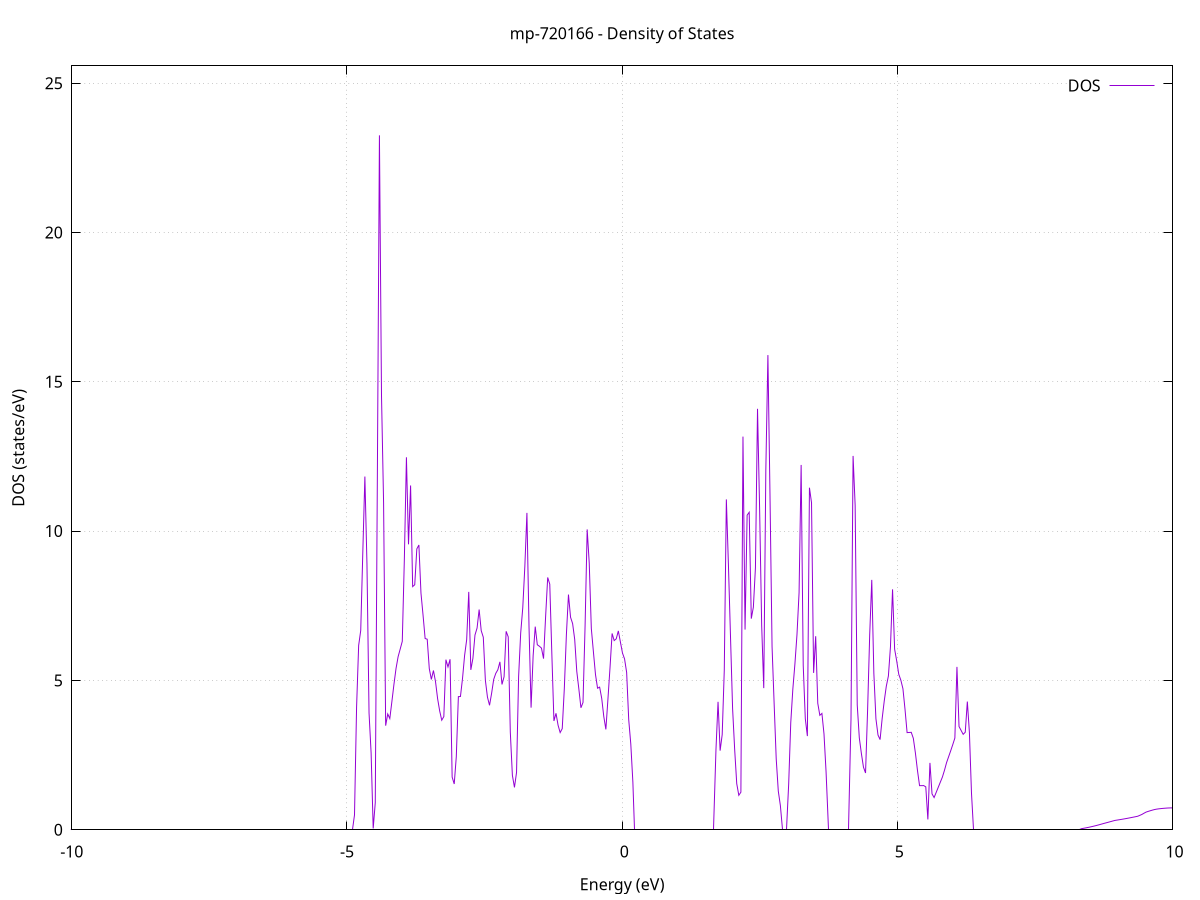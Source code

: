 set title 'mp-720166 - Density of States'
set xlabel 'Energy (eV)'
set ylabel 'DOS (states/eV)'
set grid
set xrange [-10:10]
set yrange [0:25.578]
set xzeroaxis lt -1
set terminal png size 800,600
set output 'mp-720166_dos_gnuplot.png'
plot '-' using 1:2 with lines title 'DOS'
-42.761100 0.000000
-42.723400 0.000000
-42.685700 0.000000
-42.647900 0.000000
-42.610200 0.000000
-42.572400 0.000000
-42.534700 0.000000
-42.496900 0.000000
-42.459200 0.000000
-42.421400 0.000000
-42.383700 0.000000
-42.345900 0.000000
-42.308200 0.000000
-42.270400 0.000000
-42.232700 0.000000
-42.194900 0.000000
-42.157200 0.000000
-42.119400 0.000000
-42.081700 0.000000
-42.044000 0.000000
-42.006200 0.000000
-41.968500 0.000000
-41.930700 0.000000
-41.893000 0.000000
-41.855200 0.000000
-41.817500 0.000000
-41.779700 0.000000
-41.742000 0.000000
-41.704200 0.000000
-41.666500 0.000000
-41.628700 0.000000
-41.591000 0.000000
-41.553200 0.000000
-41.515500 0.000000
-41.477700 0.000000
-41.440000 0.000000
-41.402300 0.000000
-41.364500 0.000000
-41.326800 0.000000
-41.289000 0.000000
-41.251300 0.000000
-41.213500 0.000000
-41.175800 0.000000
-41.138000 0.000000
-41.100300 0.000000
-41.062500 0.000000
-41.024800 0.000000
-40.987000 0.000000
-40.949300 0.000000
-40.911500 0.000000
-40.873800 0.000000
-40.836100 0.000000
-40.798300 0.000000
-40.760600 0.000000
-40.722800 0.000000
-40.685100 0.000000
-40.647300 0.000000
-40.609600 0.000000
-40.571800 0.000000
-40.534100 0.000000
-40.496300 0.000000
-40.458600 0.000000
-40.420800 0.000000
-40.383100 0.000000
-40.345300 0.000000
-40.307600 0.000000
-40.269800 0.000000
-40.232100 0.000000
-40.194400 0.000000
-40.156600 0.000000
-40.118900 0.000000
-40.081100 0.000000
-40.043400 0.000000
-40.005600 0.000000
-39.967900 0.000000
-39.930100 0.000000
-39.892400 0.000000
-39.854600 0.000000
-39.816900 0.000000
-39.779100 0.000000
-39.741400 0.000000
-39.703600 0.000000
-39.665900 0.000000
-39.628100 0.000000
-39.590400 0.000000
-39.552700 0.000000
-39.514900 0.000000
-39.477200 0.000000
-39.439400 0.000000
-39.401700 0.000000
-39.363900 0.000000
-39.326200 18.115000
-39.288400 18.114700
-39.250700 13.398900
-39.212900 10.301300
-39.175200 10.301200
-39.137400 45.886700
-39.099700 74.156400
-39.061900 76.155400
-39.024200 12.781700
-38.986400 0.000000
-38.948700 0.000000
-38.911000 0.000000
-38.873200 0.000000
-38.835500 0.000000
-38.797700 0.000000
-38.760000 0.000000
-38.722200 0.000000
-38.684500 0.000000
-38.646700 0.000000
-38.609000 0.000000
-38.571200 0.000000
-38.533500 0.000000
-38.495700 0.000000
-38.458000 0.000000
-38.420200 0.000000
-38.382500 0.000000
-38.344800 0.000000
-38.307000 0.000000
-38.269300 0.000000
-38.231500 0.000000
-38.193800 0.000000
-38.156000 0.000000
-38.118300 0.000000
-38.080500 0.000000
-38.042800 0.000000
-38.005000 0.000000
-37.967300 0.000000
-37.929500 0.000000
-37.891800 0.000000
-37.854000 0.000000
-37.816300 0.000000
-37.778500 0.000000
-37.740800 0.000000
-37.703100 0.000000
-37.665300 0.000000
-37.627600 0.000000
-37.589800 0.000000
-37.552100 0.000000
-37.514300 0.000000
-37.476600 0.000000
-37.438800 0.000000
-37.401100 0.000000
-37.363300 0.000000
-37.325600 0.000000
-37.287800 0.000000
-37.250100 0.000000
-37.212300 0.000000
-37.174600 0.000000
-37.136800 0.000000
-37.099100 0.000000
-37.061400 0.000000
-37.023600 0.000000
-36.985900 0.000000
-36.948100 0.000000
-36.910400 0.000000
-36.872600 0.000000
-36.834900 0.000000
-36.797100 0.000000
-36.759400 0.000000
-36.721600 0.000000
-36.683900 0.000000
-36.646100 0.000000
-36.608400 0.000000
-36.570600 0.000000
-36.532900 0.000000
-36.495100 0.000000
-36.457400 0.000000
-36.419700 0.000000
-36.381900 0.000000
-36.344200 0.000000
-36.306400 0.000000
-36.268700 0.000000
-36.230900 0.000000
-36.193200 0.000000
-36.155400 0.000000
-36.117700 0.000000
-36.079900 0.000000
-36.042200 0.000000
-36.004400 0.000000
-35.966700 0.000000
-35.928900 0.000000
-35.891200 0.000000
-35.853500 0.000000
-35.815700 0.000000
-35.778000 0.000000
-35.740200 0.000000
-35.702500 0.000000
-35.664700 0.000000
-35.627000 0.000000
-35.589200 0.000000
-35.551500 0.000000
-35.513700 0.000000
-35.476000 0.000000
-35.438200 0.000000
-35.400500 0.000000
-35.362700 0.000000
-35.325000 0.000000
-35.287200 0.000000
-35.249500 0.000000
-35.211800 0.000000
-35.174000 0.000000
-35.136300 0.000000
-35.098500 0.000000
-35.060800 0.000000
-35.023000 0.000000
-34.985300 0.000000
-34.947500 0.000000
-34.909800 0.000000
-34.872000 0.000000
-34.834300 0.000000
-34.796500 0.000000
-34.758800 0.000000
-34.721000 0.000000
-34.683300 0.000000
-34.645500 0.000000
-34.607800 0.000000
-34.570100 0.000000
-34.532300 0.000000
-34.494600 0.000000
-34.456800 0.000000
-34.419100 0.000000
-34.381300 0.000000
-34.343600 0.000000
-34.305800 0.000000
-34.268100 0.000000
-34.230300 0.000000
-34.192600 0.000000
-34.154800 0.000000
-34.117100 0.000000
-34.079300 0.000000
-34.041600 0.000000
-34.003900 0.000000
-33.966100 0.000000
-33.928400 0.000000
-33.890600 0.000000
-33.852900 0.000000
-33.815100 0.000000
-33.777400 0.000000
-33.739600 0.000000
-33.701900 0.000000
-33.664100 0.000000
-33.626400 0.000000
-33.588600 0.000000
-33.550900 0.000000
-33.513100 0.000000
-33.475400 0.000000
-33.437600 0.000000
-33.399900 0.000000
-33.362200 0.000000
-33.324400 0.000000
-33.286700 0.000000
-33.248900 0.000000
-33.211200 0.000000
-33.173400 0.000000
-33.135700 0.000000
-33.097900 0.000000
-33.060200 0.000000
-33.022400 0.000000
-32.984700 0.000000
-32.946900 0.000000
-32.909200 0.000000
-32.871400 0.000000
-32.833700 0.000000
-32.795900 0.000000
-32.758200 0.000000
-32.720500 0.000000
-32.682700 0.000000
-32.645000 0.000000
-32.607200 0.000000
-32.569500 0.000000
-32.531700 0.000000
-32.494000 0.000000
-32.456200 0.000000
-32.418500 0.000000
-32.380700 0.000000
-32.343000 0.000000
-32.305200 0.000000
-32.267500 0.000000
-32.229700 0.000000
-32.192000 0.000000
-32.154200 0.000000
-32.116500 0.000000
-32.078800 0.000000
-32.041000 0.000000
-32.003300 0.000000
-31.965500 0.000000
-31.927800 0.000000
-31.890000 0.000000
-31.852300 0.000000
-31.814500 0.000000
-31.776800 0.000000
-31.739000 0.000000
-31.701300 0.000000
-31.663500 0.000000
-31.625800 0.000000
-31.588000 0.000000
-31.550300 0.000000
-31.512600 0.000000
-31.474800 0.000000
-31.437100 0.000000
-31.399300 0.000000
-31.361600 0.000000
-31.323800 0.000000
-31.286100 0.000000
-31.248300 0.000000
-31.210600 0.000000
-31.172800 0.000000
-31.135100 0.000000
-31.097300 0.000000
-31.059600 0.000000
-31.021800 0.000000
-30.984100 0.000000
-30.946300 0.000000
-30.908600 0.000000
-30.870900 0.000000
-30.833100 0.000000
-30.795400 0.000000
-30.757600 0.000000
-30.719900 0.000000
-30.682100 0.000000
-30.644400 0.000000
-30.606600 0.000000
-30.568900 0.000000
-30.531100 0.000000
-30.493400 0.000000
-30.455600 0.000000
-30.417900 0.000000
-30.380100 0.000000
-30.342400 0.000000
-30.304600 0.000000
-30.266900 0.000000
-30.229200 0.000000
-30.191400 0.000000
-30.153700 0.000000
-30.115900 0.000000
-30.078200 0.000000
-30.040400 0.000000
-30.002700 0.000000
-29.964900 0.000000
-29.927200 0.000000
-29.889400 0.000000
-29.851700 0.000000
-29.813900 0.000000
-29.776200 0.000000
-29.738400 0.000000
-29.700700 0.000000
-29.662900 0.000000
-29.625200 0.000000
-29.587500 0.000000
-29.549700 0.000000
-29.512000 0.000000
-29.474200 0.000000
-29.436500 0.000000
-29.398700 0.000000
-29.361000 0.000000
-29.323200 0.000000
-29.285500 0.000000
-29.247700 0.000000
-29.210000 0.000000
-29.172200 0.000000
-29.134500 0.000000
-29.096700 0.000000
-29.059000 0.000000
-29.021300 0.000000
-28.983500 0.000000
-28.945800 0.000000
-28.908000 0.000000
-28.870300 0.000000
-28.832500 0.000000
-28.794800 0.000000
-28.757000 0.000000
-28.719300 0.000000
-28.681500 0.000000
-28.643800 0.000000
-28.606000 0.000000
-28.568300 0.000000
-28.530500 0.000000
-28.492800 0.000000
-28.455000 0.000000
-28.417300 0.000000
-28.379600 0.000000
-28.341800 0.000000
-28.304100 0.000000
-28.266300 0.000000
-28.228600 0.000000
-28.190800 0.000000
-28.153100 0.000000
-28.115300 0.000000
-28.077600 0.000000
-28.039800 0.000000
-28.002100 0.000000
-27.964300 0.000000
-27.926600 0.000000
-27.888800 0.000000
-27.851100 0.000000
-27.813300 0.000000
-27.775600 0.000000
-27.737900 0.000000
-27.700100 0.000000
-27.662400 0.000000
-27.624600 0.000000
-27.586900 0.000000
-27.549100 0.000000
-27.511400 0.000000
-27.473600 0.000000
-27.435900 0.000000
-27.398100 0.000000
-27.360400 0.000000
-27.322600 0.000000
-27.284900 0.000000
-27.247100 0.000000
-27.209400 0.000000
-27.171600 0.000000
-27.133900 0.000000
-27.096200 0.000000
-27.058400 0.000000
-27.020700 0.000000
-26.982900 0.000000
-26.945200 0.000000
-26.907400 0.000000
-26.869700 0.000000
-26.831900 0.000000
-26.794200 0.000000
-26.756400 0.000000
-26.718700 0.000000
-26.680900 0.000000
-26.643200 0.000000
-26.605400 0.000000
-26.567700 0.000000
-26.530000 0.000000
-26.492200 0.000000
-26.454500 0.000000
-26.416700 0.000000
-26.379000 0.000000
-26.341200 0.000000
-26.303500 0.000000
-26.265700 0.000000
-26.228000 0.000000
-26.190200 0.000000
-26.152500 0.000000
-26.114700 0.000000
-26.077000 0.000000
-26.039200 0.000000
-26.001500 0.000000
-25.963700 0.000000
-25.926000 0.000000
-25.888300 0.000000
-25.850500 0.000000
-25.812800 0.000000
-25.775000 0.000000
-25.737300 0.000000
-25.699500 0.000000
-25.661800 0.000000
-25.624000 0.000000
-25.586300 0.000000
-25.548500 0.000000
-25.510800 0.000000
-25.473000 0.000000
-25.435300 0.000000
-25.397500 0.000000
-25.359800 0.000000
-25.322000 0.000000
-25.284300 0.000000
-25.246600 0.000000
-25.208800 0.000000
-25.171100 0.000000
-25.133300 0.000000
-25.095600 0.000000
-25.057800 0.000000
-25.020100 0.000000
-24.982300 0.000000
-24.944600 0.000000
-24.906800 0.000000
-24.869100 0.000000
-24.831300 0.000000
-24.793600 0.000000
-24.755800 0.000000
-24.718100 0.000000
-24.680300 0.000000
-24.642600 0.000000
-24.604900 0.000000
-24.567100 0.000000
-24.529400 0.000000
-24.491600 0.000000
-24.453900 0.000000
-24.416100 0.000000
-24.378400 0.000000
-24.340600 0.000000
-24.302900 0.000000
-24.265100 0.000000
-24.227400 0.000000
-24.189600 0.000000
-24.151900 0.000000
-24.114100 0.000000
-24.076400 0.000000
-24.038700 0.000000
-24.000900 0.000000
-23.963200 0.000000
-23.925400 0.000000
-23.887700 0.000000
-23.849900 0.000000
-23.812200 0.000000
-23.774400 0.000000
-23.736700 0.000000
-23.698900 0.000000
-23.661200 0.000000
-23.623400 0.000000
-23.585700 0.000000
-23.547900 0.000000
-23.510200 0.000000
-23.472400 0.000000
-23.434700 0.000000
-23.397000 0.000000
-23.359200 0.000000
-23.321500 0.000000
-23.283700 0.000000
-23.246000 0.000000
-23.208200 0.000000
-23.170500 0.000000
-23.132700 0.000000
-23.095000 0.000000
-23.057200 0.000000
-23.019500 0.000000
-22.981700 0.000000
-22.944000 0.000000
-22.906200 0.000000
-22.868500 0.000000
-22.830700 0.000000
-22.793000 0.000000
-22.755300 0.000000
-22.717500 0.000000
-22.679800 0.000000
-22.642000 0.000000
-22.604300 0.000000
-22.566500 0.000000
-22.528800 0.000000
-22.491000 0.000000
-22.453300 0.000000
-22.415500 0.000000
-22.377800 0.000000
-22.340000 0.000000
-22.302300 0.000000
-22.264500 0.000000
-22.226800 0.000000
-22.189000 0.000000
-22.151300 0.000000
-22.113600 0.000000
-22.075800 0.000000
-22.038100 0.000000
-22.000300 0.000000
-21.962600 0.000000
-21.924800 0.000000
-21.887100 0.000000
-21.849300 0.000000
-21.811600 0.000000
-21.773800 0.000000
-21.736100 0.000000
-21.698300 0.000000
-21.660600 0.000000
-21.622800 0.000000
-21.585100 0.000000
-21.547400 0.000000
-21.509600 0.000000
-21.471900 0.000000
-21.434100 0.000000
-21.396400 0.000000
-21.358600 0.000000
-21.320900 0.000000
-21.283100 0.000000
-21.245400 0.000000
-21.207600 0.000000
-21.169900 0.000000
-21.132100 0.000000
-21.094400 0.000000
-21.056600 0.000000
-21.018900 0.000000
-20.981100 0.000000
-20.943400 0.000000
-20.905700 0.000000
-20.867900 0.000000
-20.830200 0.000000
-20.792400 0.000000
-20.754700 0.000000
-20.716900 0.000000
-20.679200 0.000000
-20.641400 0.000000
-20.603700 0.000000
-20.565900 0.000000
-20.528200 0.000000
-20.490400 0.000000
-20.452700 0.000000
-20.414900 0.000000
-20.377200 0.000000
-20.339400 0.000000
-20.301700 0.000000
-20.264000 0.000000
-20.226200 0.000000
-20.188500 0.000000
-20.150700 0.000000
-20.113000 0.000000
-20.075200 0.000000
-20.037500 0.000000
-19.999700 0.000000
-19.962000 0.000000
-19.924200 0.000000
-19.886500 0.000000
-19.848700 0.000000
-19.811000 0.000000
-19.773200 0.000000
-19.735500 0.000000
-19.697800 0.000000
-19.660000 0.000000
-19.622300 0.000000
-19.584500 0.000000
-19.546800 0.000000
-19.509000 0.000000
-19.471300 0.000000
-19.433500 0.000000
-19.395800 0.000000
-19.358000 0.000000
-19.320300 0.000000
-19.282500 0.000000
-19.244800 0.000000
-19.207000 0.000000
-19.169300 0.000000
-19.131500 0.000000
-19.093800 0.000000
-19.056100 0.000000
-19.018300 0.000000
-18.980600 0.000000
-18.942800 0.000000
-18.905100 0.000000
-18.867300 0.000000
-18.829600 0.000000
-18.791800 0.000000
-18.754100 0.000000
-18.716300 0.000000
-18.678600 0.000000
-18.640800 0.000000
-18.603100 0.000000
-18.565300 0.000000
-18.527600 0.000000
-18.489800 0.000000
-18.452100 0.000000
-18.414400 0.000000
-18.376600 0.000000
-18.338900 0.000000
-18.301100 0.000000
-18.263400 0.000000
-18.225600 0.000000
-18.187900 0.000000
-18.150100 0.000000
-18.112400 0.000000
-18.074600 0.000000
-18.036900 0.000000
-17.999100 0.000000
-17.961400 0.000000
-17.923600 0.179800
-17.885900 0.548200
-17.848100 1.043400
-17.810400 1.396500
-17.772700 1.702800
-17.734900 1.999200
-17.697200 2.533800
-17.659400 2.427200
-17.621700 2.198800
-17.583900 1.967900
-17.546200 1.815500
-17.508400 1.643300
-17.470700 1.383300
-17.432900 1.132100
-17.395200 1.129400
-17.357400 1.129400
-17.319700 1.129300
-17.281900 1.129300
-17.244200 1.129300
-17.206500 1.129300
-17.168700 1.407600
-17.131000 1.909200
-17.093200 2.755300
-17.055500 3.982700
-17.017700 5.156700
-16.980000 5.561100
-16.942200 5.550600
-16.904500 5.363100
-16.866700 5.484200
-16.829000 5.610500
-16.791200 5.645700
-16.753500 5.684900
-16.715700 6.790100
-16.678000 9.383700
-16.640200 6.899700
-16.602500 1.982200
-16.564800 10.298100
-16.527000 19.509200
-16.489300 16.865600
-16.451500 3.580100
-16.413800 0.290600
-16.376000 2.850800
-16.338300 15.690200
-16.300500 9.783200
-16.262800 7.824400
-16.225000 7.755600
-16.187300 10.606200
-16.149500 0.000000
-16.111800 18.655900
-16.074000 23.760100
-16.036300 10.353200
-15.998500 0.279900
-15.960800 0.000000
-15.923100 0.000000
-15.885300 0.000000
-15.847600 0.000000
-15.809800 0.000000
-15.772100 0.000000
-15.734300 0.000000
-15.696600 0.000000
-15.658800 0.000000
-15.621100 0.000000
-15.583300 0.000000
-15.545600 0.000000
-15.507800 0.000000
-15.470100 0.000000
-15.432300 0.000000
-15.394600 0.000000
-15.356800 0.000000
-15.319100 0.000000
-15.281400 0.000000
-15.243600 0.000000
-15.205900 0.000000
-15.168100 0.000000
-15.130400 0.000000
-15.092600 0.000000
-15.054900 0.000000
-15.017100 0.000000
-14.979400 0.000000
-14.941600 0.000000
-14.903900 0.000000
-14.866100 0.000000
-14.828400 0.000000
-14.790600 0.000000
-14.752900 0.000000
-14.715200 0.000000
-14.677400 0.000000
-14.639700 0.000000
-14.601900 0.000000
-14.564200 0.000000
-14.526400 0.000000
-14.488700 0.000000
-14.450900 0.000000
-14.413200 0.000000
-14.375400 0.000000
-14.337700 0.000000
-14.299900 0.000000
-14.262200 0.000000
-14.224400 0.000000
-14.186700 0.000000
-14.148900 0.000000
-14.111200 0.000000
-14.073500 0.000000
-14.035700 0.000000
-13.998000 0.000000
-13.960200 0.000000
-13.922500 0.000000
-13.884700 0.000000
-13.847000 0.000000
-13.809200 0.000000
-13.771500 0.000000
-13.733700 0.000000
-13.696000 0.000000
-13.658200 0.000000
-13.620500 0.000000
-13.582700 0.000000
-13.545000 0.000000
-13.507200 0.000000
-13.469500 0.000000
-13.431800 0.000000
-13.394000 0.000000
-13.356300 0.000000
-13.318500 0.000000
-13.280800 0.000000
-13.243000 0.000000
-13.205300 0.000000
-13.167500 0.000000
-13.129800 0.000000
-13.092000 0.000000
-13.054300 0.000000
-13.016500 0.000000
-12.978800 0.000000
-12.941000 0.000000
-12.903300 0.000000
-12.865500 0.000000
-12.827800 0.000000
-12.790100 0.000000
-12.752300 0.000000
-12.714600 0.000000
-12.676800 0.000000
-12.639100 0.000000
-12.601300 0.000000
-12.563600 0.000000
-12.525800 0.000000
-12.488100 0.000000
-12.450300 0.000000
-12.412600 0.000000
-12.374800 0.000000
-12.337100 0.000000
-12.299300 0.000000
-12.261600 0.000000
-12.223900 0.000000
-12.186100 0.000000
-12.148400 0.000000
-12.110600 0.000000
-12.072900 0.000000
-12.035100 0.000000
-11.997400 0.000000
-11.959600 0.000000
-11.921900 0.000000
-11.884100 0.000000
-11.846400 0.000000
-11.808600 0.000000
-11.770900 0.000000
-11.733100 0.000000
-11.695400 0.000000
-11.657600 0.000000
-11.619900 0.000000
-11.582200 0.000000
-11.544400 0.000000
-11.506700 0.000000
-11.468900 0.000000
-11.431200 0.000000
-11.393400 0.000000
-11.355700 0.000000
-11.317900 0.000000
-11.280200 0.000000
-11.242400 0.000000
-11.204700 0.000000
-11.166900 0.000000
-11.129200 0.000000
-11.091400 0.000000
-11.053700 0.000000
-11.015900 0.000000
-10.978200 0.000000
-10.940500 0.000000
-10.902700 0.000000
-10.865000 0.000000
-10.827200 0.000000
-10.789500 0.000000
-10.751700 0.000000
-10.714000 0.000000
-10.676200 0.000000
-10.638500 0.000000
-10.600700 0.000000
-10.563000 0.000000
-10.525200 0.000000
-10.487500 0.000000
-10.449700 0.000000
-10.412000 0.000000
-10.374200 0.000000
-10.336500 0.000000
-10.298800 0.000000
-10.261000 0.000000
-10.223300 0.000000
-10.185500 0.000000
-10.147800 0.000000
-10.110000 0.000000
-10.072300 0.000000
-10.034500 0.000000
-9.996800 0.000000
-9.959000 0.000000
-9.921300 0.000000
-9.883500 0.000000
-9.845800 0.000000
-9.808000 0.000000
-9.770300 0.000000
-9.732600 0.000000
-9.694800 0.000000
-9.657100 0.000000
-9.619300 0.000000
-9.581600 0.000000
-9.543800 0.000000
-9.506100 0.000000
-9.468300 0.000000
-9.430600 0.000000
-9.392800 0.000000
-9.355100 0.000000
-9.317300 0.000000
-9.279600 0.000000
-9.241800 0.000000
-9.204100 0.000000
-9.166300 0.000000
-9.128600 0.000000
-9.090900 0.000000
-9.053100 0.000000
-9.015400 0.000000
-8.977600 0.000000
-8.939900 0.000000
-8.902100 0.000000
-8.864400 0.000000
-8.826600 0.000000
-8.788900 0.000000
-8.751100 0.000000
-8.713400 0.000000
-8.675600 0.000000
-8.637900 0.000000
-8.600100 0.000000
-8.562400 0.000000
-8.524600 0.000000
-8.486900 0.000000
-8.449200 0.000000
-8.411400 0.000000
-8.373700 0.000000
-8.335900 0.000000
-8.298200 0.000000
-8.260400 0.000000
-8.222700 0.000000
-8.184900 0.000000
-8.147200 0.000000
-8.109400 0.000000
-8.071700 0.000000
-8.033900 0.000000
-7.996200 0.000000
-7.958400 0.000000
-7.920700 0.000000
-7.882900 0.000000
-7.845200 0.000000
-7.807500 0.000000
-7.769700 0.000000
-7.732000 0.000000
-7.694200 0.000000
-7.656500 0.000000
-7.618700 0.000000
-7.581000 0.000000
-7.543200 0.000000
-7.505500 0.000000
-7.467700 0.000000
-7.430000 0.000000
-7.392200 0.000000
-7.354500 0.000000
-7.316700 0.000000
-7.279000 0.000000
-7.241300 0.000000
-7.203500 0.000000
-7.165800 0.000000
-7.128000 0.000000
-7.090300 0.000000
-7.052500 0.000000
-7.014800 0.000000
-6.977000 0.000000
-6.939300 0.000000
-6.901500 0.000000
-6.863800 0.000000
-6.826000 0.000000
-6.788300 0.000000
-6.750500 0.000000
-6.712800 0.000000
-6.675000 0.000000
-6.637300 0.000000
-6.599600 0.000000
-6.561800 0.000000
-6.524100 0.000000
-6.486300 0.000000
-6.448600 0.000000
-6.410800 0.000000
-6.373100 0.000000
-6.335300 0.000000
-6.297600 0.000000
-6.259800 0.000000
-6.222100 0.000000
-6.184300 0.000000
-6.146600 0.000000
-6.108800 0.000000
-6.071100 0.000000
-6.033300 0.000000
-5.995600 0.000000
-5.957900 0.000000
-5.920100 0.000000
-5.882400 0.000000
-5.844600 0.000000
-5.806900 0.000000
-5.769100 0.000000
-5.731400 0.000000
-5.693600 0.000000
-5.655900 0.000000
-5.618100 0.000000
-5.580400 0.000000
-5.542600 0.000000
-5.504900 0.000000
-5.467100 0.000000
-5.429400 0.000000
-5.391700 0.000000
-5.353900 0.000000
-5.316200 0.000000
-5.278400 0.000000
-5.240700 0.000000
-5.202900 0.000000
-5.165200 0.000000
-5.127400 0.000000
-5.089700 0.000000
-5.051900 0.000000
-5.014200 0.000000
-4.976400 0.000000
-4.938700 0.000000
-4.900900 0.000000
-4.863200 0.495000
-4.825400 4.102300
-4.787700 6.171200
-4.750000 6.673800
-4.712200 9.290700
-4.674500 11.828400
-4.636700 8.894000
-4.599000 3.912200
-4.561200 2.570200
-4.523500 0.043900
-4.485700 0.907300
-4.448000 11.744200
-4.410200 23.252400
-4.372500 14.541100
-4.334700 10.962400
-4.297000 3.486000
-4.259200 3.877500
-4.221500 3.723400
-4.183700 4.294400
-4.146000 4.876200
-4.108300 5.403400
-4.070500 5.796900
-4.032800 6.050600
-3.995000 6.309400
-3.957300 9.060300
-3.919500 12.472000
-3.881800 9.557400
-3.844000 11.527900
-3.806300 8.142200
-3.768500 8.205000
-3.730800 9.403800
-3.693000 9.535700
-3.655300 7.924000
-3.617500 7.185000
-3.579800 6.404300
-3.542000 6.380600
-3.504300 5.396000
-3.466600 5.034900
-3.428800 5.333400
-3.391100 4.960600
-3.353300 4.392700
-3.315600 3.979800
-3.277800 3.668600
-3.240100 3.790600
-3.202300 5.696100
-3.164600 5.453100
-3.126800 5.708700
-3.089100 1.765300
-3.051300 1.533300
-3.013600 2.443000
-2.975800 4.457700
-2.938100 4.462600
-2.900400 5.067700
-2.862600 5.837000
-2.824900 6.366300
-2.787100 7.965800
-2.749400 5.353900
-2.711600 5.740000
-2.673900 6.522200
-2.636100 6.753900
-2.598400 7.374000
-2.560600 6.666600
-2.522900 6.446800
-2.485100 5.003500
-2.447400 4.442400
-2.409600 4.167300
-2.371900 4.568400
-2.334100 5.032900
-2.296400 5.236300
-2.258700 5.357700
-2.220900 5.622900
-2.183200 4.865900
-2.145400 5.124500
-2.107700 6.645300
-2.069900 6.458200
-2.032200 3.273900
-1.994400 1.824700
-1.956700 1.419300
-1.918900 1.918500
-1.881200 5.130300
-1.843400 6.588700
-1.805700 7.434200
-1.767900 8.821000
-1.730200 10.611400
-1.692400 6.815800
-1.654700 4.088300
-1.617000 5.834800
-1.579200 6.802300
-1.541500 6.195100
-1.503700 6.145400
-1.466000 6.083200
-1.428200 5.731100
-1.390500 7.140200
-1.352700 8.448200
-1.315000 8.223500
-1.277200 5.873800
-1.239500 3.643300
-1.201700 3.900400
-1.164000 3.500200
-1.126200 3.255000
-1.088500 3.386800
-1.050700 4.726600
-1.013000 6.536800
-0.975300 7.875300
-0.937500 7.117000
-0.899800 6.902600
-0.862000 6.373800
-0.824300 5.304700
-0.786500 4.712800
-0.748800 4.084500
-0.711000 4.263000
-0.673300 6.836500
-0.635500 10.056900
-0.597800 8.929700
-0.560000 6.737300
-0.522300 5.961300
-0.484500 5.199300
-0.446800 4.740100
-0.409100 4.776900
-0.371300 4.400500
-0.333600 3.791400
-0.295800 3.361600
-0.258100 4.377200
-0.220300 5.431300
-0.182600 6.573800
-0.144800 6.335300
-0.107100 6.393700
-0.069300 6.659600
-0.031600 6.285900
0.006200 5.916700
0.043900 5.720700
0.081700 5.267900
0.119400 3.686900
0.157200 2.868800
0.194900 1.592800
0.232600 0.000000
0.270400 0.000000
0.308100 0.000000
0.345900 0.000000
0.383600 0.000000
0.421400 0.000000
0.459100 0.000000
0.496900 0.000000
0.534600 0.000000
0.572400 0.000000
0.610100 0.000000
0.647900 0.000000
0.685600 0.000000
0.723400 0.000000
0.761100 0.000000
0.798900 0.000000
0.836600 0.000000
0.874300 0.000000
0.912100 0.000000
0.949800 0.000000
0.987600 0.000000
1.025300 0.000000
1.063100 0.000000
1.100800 0.000000
1.138600 0.000000
1.176300 0.000000
1.214100 0.000000
1.251800 0.000000
1.289600 0.000000
1.327300 0.000000
1.365100 0.000000
1.402800 0.000000
1.440600 0.000000
1.478300 0.000000
1.516000 0.000000
1.553800 0.000000
1.591500 0.000000
1.629300 0.000000
1.667000 0.000000
1.704800 2.682100
1.742500 4.285000
1.780300 2.650100
1.818000 3.186200
1.855800 5.340800
1.893500 11.062000
1.931300 8.865500
1.969000 6.462800
2.006800 4.062300
2.044500 2.690500
2.082200 1.543800
2.120000 1.154700
2.157700 1.259200
2.195500 13.164500
2.233200 6.703000
2.271000 10.534400
2.308700 10.631200
2.346500 7.070000
2.384200 7.451200
2.422000 8.775800
2.459700 14.095000
2.497500 10.787700
2.535200 6.840900
2.573000 4.743000
2.610700 12.040000
2.648500 15.895300
2.686200 11.239100
2.723900 6.136400
2.761700 4.220600
2.799400 2.375700
2.837200 1.295900
2.874900 0.813400
2.912700 0.000000
2.950400 0.000000
2.988200 0.000000
3.025900 1.531200
3.063700 3.586000
3.101400 4.706800
3.139200 5.551900
3.176900 6.539000
3.214700 7.938600
3.252400 12.216500
3.290200 5.505800
3.327900 3.719500
3.365600 3.137200
3.403400 11.453300
3.441100 10.951000
3.478900 5.252400
3.516600 6.481700
3.554400 4.237200
3.592100 3.832000
3.629900 3.896000
3.667600 3.211300
3.705400 1.936700
3.743100 0.000000
3.780900 0.000000
3.818600 0.000000
3.856400 0.000000
3.894100 0.000000
3.931900 0.000000
3.969600 0.000000
4.007300 0.000000
4.045100 0.000000
4.082800 0.000000
4.120600 0.000000
4.158300 3.702200
4.196100 12.518200
4.233800 10.859700
4.271600 4.183100
4.309300 3.078800
4.347100 2.552400
4.384800 2.097100
4.422600 1.901400
4.460300 4.026200
4.498100 6.532700
4.535800 8.366800
4.573500 5.240600
4.611300 3.716600
4.649000 3.173000
4.686800 3.019300
4.724500 3.723600
4.762300 4.309800
4.800000 4.807500
4.837800 5.148700
4.875500 6.131100
4.913300 8.050700
4.951000 6.046900
4.988800 5.653600
5.026500 5.205600
5.064300 5.007300
5.102000 4.723600
5.139800 4.032200
5.177500 3.253400
5.215200 3.258000
5.253000 3.262800
5.290700 3.063600
5.328500 2.571900
5.366200 1.984200
5.404000 1.476900
5.441700 1.478200
5.479500 1.479600
5.517200 1.436500
5.555000 0.345100
5.592700 2.239400
5.630500 1.201400
5.668200 1.079200
5.706000 1.251000
5.743700 1.422800
5.781500 1.594500
5.819200 1.766200
5.856900 1.992300
5.894700 2.247500
5.932400 2.447800
5.970200 2.647300
6.007900 2.853700
6.045700 3.072200
6.083400 5.455300
6.121200 3.456900
6.158900 3.326400
6.196700 3.195900
6.234400 3.266400
6.272200 4.292800
6.309900 3.257500
6.347700 1.225400
6.385400 0.000000
6.423200 0.000000
6.460900 0.000000
6.498600 0.000000
6.536400 0.000000
6.574100 0.000000
6.611900 0.000000
6.649600 0.000000
6.687400 0.000000
6.725100 0.000000
6.762900 0.000000
6.800600 0.000000
6.838400 0.000000
6.876100 0.000000
6.913900 0.000000
6.951600 0.000000
6.989400 0.000000
7.027100 0.000000
7.064800 0.000000
7.102600 0.000000
7.140300 0.000000
7.178100 0.000000
7.215800 0.000000
7.253600 0.000000
7.291300 0.000000
7.329100 0.000000
7.366800 0.000000
7.404600 0.000000
7.442300 0.000000
7.480100 0.000000
7.517800 0.000000
7.555600 0.000000
7.593300 0.000000
7.631100 0.000000
7.668800 0.000000
7.706500 0.000000
7.744300 0.000000
7.782000 0.000000
7.819800 0.000000
7.857500 0.000000
7.895300 0.000000
7.933000 0.000000
7.970800 0.000000
8.008500 0.000000
8.046300 0.000000
8.084000 0.000000
8.121800 0.000000
8.159500 0.000000
8.197300 0.000000
8.235000 0.000000
8.272800 0.000000
8.310500 0.000000
8.348200 0.037500
8.386000 0.049700
8.423700 0.062800
8.461500 0.076800
8.499200 0.091600
8.537000 0.107300
8.574700 0.123900
8.612500 0.141300
8.650200 0.159600
8.688000 0.178800
8.725700 0.198400
8.763500 0.217600
8.801200 0.236400
8.839000 0.255200
8.876700 0.274100
8.914400 0.293400
8.952200 0.312500
8.989900 0.323400
9.027700 0.334500
9.065400 0.346000
9.103200 0.357900
9.140900 0.370400
9.178700 0.383300
9.216400 0.396500
9.254200 0.410100
9.291900 0.424000
9.329700 0.438200
9.367400 0.452800
9.405200 0.482300
9.442900 0.512800
9.480700 0.552700
9.518400 0.590800
9.556100 0.614200
9.593900 0.636100
9.631600 0.656600
9.669400 0.675300
9.707100 0.689800
9.744900 0.699800
9.782600 0.707800
9.820400 0.715200
9.858100 0.721400
9.895900 0.726400
9.933600 0.730200
9.971400 0.732800
10.009100 0.734200
10.046900 0.733100
10.084600 0.724300
10.122400 0.727000
10.160100 0.726600
10.197800 0.712900
10.235600 0.698400
10.273300 0.747200
10.311100 0.889300
10.348800 0.841500
10.386600 0.808800
10.424300 0.807200
10.462100 0.816000
10.499800 0.824100
10.537600 0.831900
10.575300 0.842100
10.613100 0.855300
10.650800 0.871400
10.688600 0.890300
10.726300 0.914600
10.764100 0.995500
10.801800 1.001600
10.839500 1.009000
10.877300 1.017600
10.915000 1.055500
10.952800 1.085900
10.990500 1.114000
11.028300 1.147600
11.066000 1.183400
11.103800 1.225000
11.141500 1.268900
11.179300 1.305500
11.217000 1.337500
11.254800 1.363200
11.292500 1.382600
11.330300 1.399200
11.368000 1.413800
11.405700 1.425800
11.443500 1.434700
11.481200 1.451300
11.519000 1.488800
11.556700 1.507300
11.594500 1.539300
11.632200 1.572100
11.670000 1.590200
11.707700 1.610300
11.745500 1.632700
11.783200 1.658900
11.821000 1.688400
11.858700 1.720100
11.896500 1.752100
11.934200 1.784100
11.972000 1.709800
12.009700 1.684500
12.047400 1.654300
12.085200 1.622700
12.122900 1.613800
12.160700 1.612600
12.198400 1.624800
12.236200 1.639000
12.273900 1.627000
12.311700 1.562100
12.349400 1.637100
12.387200 1.675000
12.424900 1.713200
12.462700 1.754200
12.500400 1.798600
12.538200 1.989600
12.575900 2.432200
12.613700 2.122500
12.651400 1.975200
12.689100 1.911200
12.726900 1.882000
12.764600 1.818300
12.802400 1.771700
12.840100 1.716400
12.877900 1.644200
12.915600 1.610600
12.953400 1.546300
12.991100 1.445800
13.028900 1.333100
13.066600 1.223100
13.104400 1.120100
13.142100 1.066400
13.179900 1.192300
13.217600 1.361000
13.255400 1.546100
13.293100 1.696900
13.330800 1.844500
13.368600 2.016800
13.406300 2.212000
13.444100 2.549700
13.481800 3.137400
13.519600 3.147900
13.557300 3.114300
13.595100 2.947200
13.632800 2.679500
13.670600 2.335200
13.708300 2.082900
13.746100 1.865100
13.783800 1.677600
13.821600 1.507700
13.859300 1.395700
13.897000 1.358600
13.934800 1.333000
13.972500 1.308900
14.010300 1.294600
14.048000 1.329100
14.085800 1.370300
14.123500 1.446300
14.161300 1.555800
14.199000 1.674600
14.236800 1.803900
14.274500 1.994600
14.312300 2.153900
14.350000 2.314000
14.387800 2.448800
14.425500 2.740000
14.463300 2.896800
14.501000 3.081000
14.538700 3.167500
14.576500 3.194500
14.614200 3.122400
14.652000 3.112200
14.689700 3.201500
14.727500 2.901100
14.765200 2.538100
14.803000 2.272000
14.840700 2.121800
14.878500 1.960600
14.916200 1.813100
14.954000 1.913200
14.991700 2.644400
15.029500 2.680200
15.067200 2.591200
15.105000 2.927900
15.142700 4.304100
15.180400 3.973000
15.218200 3.560700
15.255900 3.355700
15.293700 3.160400
15.331400 3.004500
15.369200 2.704500
15.406900 2.338200
15.444700 2.294900
15.482400 2.466500
15.520200 2.647100
15.557900 2.805600
15.595700 3.075200
15.633400 2.997800
15.671200 2.923800
15.708900 2.959200
15.746700 3.447000
15.784400 3.823100
15.822100 4.017200
15.859900 3.475300
15.897600 3.237400
15.935400 3.002000
15.973100 2.692900
16.010900 2.385200
16.048600 2.135500
16.086400 1.978100
16.124100 1.894400
16.161900 1.886500
16.199600 1.782900
16.237400 1.758100
16.275100 1.832800
16.312900 2.008100
16.350600 2.280600
16.388300 2.509600
16.426100 2.631700
16.463800 2.665400
16.501600 2.742400
16.539300 2.670700
16.577100 2.734200
16.614800 2.779200
16.652600 2.848000
16.690300 2.927700
16.728100 2.813100
16.765800 2.820600
16.803600 3.640000
16.841300 3.079800
16.879100 2.712600
16.916800 2.462200
16.954600 2.573400
16.992300 3.208200
17.030000 3.021600
17.067800 3.482700
17.105500 5.837700
17.143300 4.482500
17.181000 4.478700
17.218800 4.540600
17.256500 4.660900
17.294300 3.736500
17.332000 2.351500
17.369800 1.644700
17.407500 1.530800
17.445300 1.639300
17.483000 2.025000
17.520800 2.874100
17.558500 3.834000
17.596300 3.975000
17.634000 3.865900
17.671700 4.059500
17.709500 3.844600
17.747200 3.697900
17.785000 4.297700
17.822700 4.666300
17.860500 4.431800
17.898200 3.938500
17.936000 3.547100
17.973700 3.386900
18.011500 3.416000
18.049200 3.511400
18.087000 3.656600
18.124700 3.832000
18.162500 3.847500
18.200200 3.715700
18.238000 3.131500
18.275700 3.351600
18.313400 3.915700
18.351200 3.889300
18.388900 3.952700
18.426700 4.549800
18.464400 4.343900
18.502200 4.053300
18.539900 3.528600
18.577700 3.432800
18.615400 3.196100
18.653200 3.861400
18.690900 4.380300
18.728700 4.896000
18.766400 4.758900
18.804200 4.362700
18.841900 3.864200
18.879600 3.431300
18.917400 3.731300
18.955100 2.961300
18.992900 2.946900
19.030600 2.944500
19.068400 3.191400
19.106100 3.250800
19.143900 3.206700
19.181600 3.275100
19.219400 3.328000
19.257100 3.357600
19.294900 3.345100
19.332600 3.375100
19.370400 3.399300
19.408100 3.743800
19.445900 3.658800
19.483600 3.592400
19.521300 3.334600
19.559100 3.038300
19.596800 2.933100
19.634600 2.875800
19.672300 2.799300
19.710100 2.754300
19.747800 2.755500
19.785600 2.746100
19.823300 2.878700
19.861100 2.958300
19.898800 2.922500
19.936600 2.912200
19.974300 2.932100
20.012100 2.989800
20.049800 3.120700
20.087600 3.295800
20.125300 3.483600
20.163000 3.921400
20.200800 3.941500
20.238500 4.094300
20.276300 4.106800
20.314000 4.009000
20.351800 3.977600
20.389500 3.522400
20.427300 3.418700
20.465000 3.371100
20.502800 3.391400
20.540500 3.686600
20.578300 3.951600
20.616000 4.256000
20.653800 4.147200
20.691500 4.065100
20.729300 4.054500
20.767000 4.293900
20.804700 3.982700
20.842500 3.711000
20.880200 3.526000
20.918000 3.405500
20.955700 3.167200
20.993500 3.015200
21.031200 2.908800
21.069000 2.831800
21.106700 2.777400
21.144500 2.706100
21.182200 2.650000
21.220000 2.632700
21.257700 2.848500
21.295500 3.053500
21.333200 3.261300
21.370900 4.227800
21.408700 4.570300
21.446400 5.121000
21.484200 4.569500
21.521900 4.358300
21.559700 4.066900
21.597400 3.791900
21.635200 3.548900
21.672900 3.512900
21.710700 3.361000
21.748400 3.066800
21.786200 2.981500
21.823900 2.906500
21.861700 2.834900
21.899400 2.770000
21.937200 2.718500
21.974900 2.666200
22.012600 3.135100
22.050400 3.303000
22.088100 3.455900
22.125900 3.677300
22.163600 4.024100
22.201400 3.967400
22.239100 3.894600
22.276900 3.882100
22.314600 3.821200
22.352400 3.702200
22.390100 3.609600
22.427900 3.582700
22.465600 3.533500
22.503400 3.409500
22.541100 3.316100
22.578900 3.258400
22.616600 3.246400
22.654300 3.245300
22.692100 3.327500
22.729800 3.443800
22.767600 3.495600
22.805300 3.511000
22.843100 3.394100
22.880800 3.232200
22.918600 3.042300
22.956300 2.855400
22.994100 2.716900
23.031800 2.603700
23.069600 2.495100
23.107300 2.515500
23.145100 2.443300
23.182800 2.351200
23.220500 2.244800
23.258300 2.100800
23.296000 1.987200
23.333800 1.927500
23.371500 1.987600
23.409300 2.028500
23.447000 2.084700
23.484800 2.178600
23.522500 2.149100
23.560300 2.689200
23.598000 2.780400
23.635800 2.754100
23.673500 2.683900
23.711300 2.629300
23.749000 2.513100
23.786800 2.380200
23.824500 2.305800
23.862200 2.343300
23.900000 2.590800
23.937700 2.874500
23.975500 3.132700
24.013200 2.775900
24.051000 2.610500
24.088700 2.526600
24.126500 2.457500
24.164200 2.289900
24.202000 2.140200
24.239700 2.141400
24.277500 2.191100
24.315200 2.088300
24.353000 1.955600
24.390700 2.581000
24.428500 2.440700
24.466200 2.466700
24.503900 2.609500
24.541700 3.123800
24.579400 3.435000
24.617200 3.373300
24.654900 2.977600
24.692700 2.857000
24.730400 2.639500
24.768200 2.698700
24.805900 2.203300
24.843700 1.914900
24.881400 1.881900
24.919200 1.866400
24.956900 1.869900
24.994700 1.844800
25.032400 2.144400
25.070200 2.626700
25.107900 2.915400
25.145600 3.090100
25.183400 3.132400
25.221100 3.251200
25.258900 3.326300
25.296600 3.118500
25.334400 2.907700
25.372100 2.707900
25.409900 2.508100
25.447600 2.263500
25.485400 1.863400
25.523100 1.858900
25.560900 1.910000
25.598600 2.022100
25.636400 2.160100
25.674100 2.327400
25.711800 2.431200
25.749600 2.941100
25.787300 3.268300
25.825100 3.544000
25.862800 4.003800
25.900600 3.653200
25.938300 3.440500
25.976100 3.295600
26.013800 3.193800
26.051600 3.072500
26.089300 2.839700
26.127100 2.798300
26.164800 3.038300
26.202600 3.052200
26.240300 2.933700
26.278100 2.975000
26.315800 2.775300
26.353500 3.249000
26.391300 3.449200
26.429000 3.250100
26.466800 3.271600
26.504500 3.281600
26.542300 3.083600
26.580000 2.430000
26.617800 2.201500
26.655500 2.126000
26.693300 2.085700
26.731000 2.048300
26.768800 2.185100
26.806500 2.433600
26.844300 2.749900
26.882000 3.134500
26.919800 3.295000
26.957500 3.011900
26.995200 2.923100
27.033000 3.055100
27.070700 3.325600
27.108500 3.617100
27.146200 3.804500
27.184000 4.248800
27.221700 4.715500
27.259500 4.993900
27.297200 5.824700
27.335000 7.005800
27.372700 9.079100
27.410500 111.197300
27.448200 9.381600
27.486000 7.939700
27.523700 7.023900
27.561500 6.171900
27.599200 5.763500
27.636900 5.121300
27.674700 4.400800
27.712400 3.954600
27.750200 3.871600
27.787900 3.468300
27.825700 3.023200
27.863400 2.919200
27.901200 3.003600
27.938900 3.173200
27.976700 3.364600
28.014400 3.497200
28.052200 3.840000
28.089900 3.652000
28.127700 3.436400
28.165400 3.022200
28.203100 2.605900
28.240900 2.246400
28.278600 1.913400
28.316400 1.664100
28.354100 1.532300
28.391900 1.604100
28.429600 2.109200
28.467400 3.270900
28.505100 4.385400
28.542900 3.866200
28.580600 3.583200
28.618400 3.706100
28.656100 3.641800
28.693900 3.449100
28.731600 3.089700
28.769400 2.627600
28.807100 2.197200
28.844800 1.623200
28.882600 1.296800
28.920300 0.999000
28.958100 0.730900
28.995800 0.521000
29.033600 0.364900
29.071300 0.241000
29.109100 0.157000
29.146800 0.094800
29.184600 0.058300
29.222300 0.034200
29.260100 0.015000
29.297800 0.000600
29.335600 0.000000
29.373300 0.000000
29.411100 0.000000
29.448800 0.000000
29.486500 0.000000
29.524300 0.000000
29.562000 0.000000
29.599800 0.000000
29.637500 0.000000
29.675300 0.000000
29.713000 0.000000
29.750800 0.000000
29.788500 0.000000
29.826300 0.000000
29.864000 0.000000
29.901800 0.000000
29.939500 0.000000
29.977300 0.000000
30.015000 0.000000
30.052800 0.000000
30.090500 0.000000
30.128200 0.000000
30.166000 0.000000
30.203700 0.000000
30.241500 0.000000
30.279200 0.000000
30.317000 0.000000
30.354700 0.000000
30.392500 0.000000
30.430200 0.000000
30.468000 0.000000
30.505700 0.000000
30.543500 0.000000
30.581200 0.000000
30.619000 0.000000
30.656700 0.000000
30.694400 0.000000
30.732200 0.000000
30.769900 0.000000
30.807700 0.000000
30.845400 0.000000
30.883200 0.000000
30.920900 0.000000
30.958700 0.000000
30.996400 0.000000
31.034200 0.000000
31.071900 0.000000
31.109700 0.000000
31.147400 0.000000
31.185200 0.000000
31.222900 0.000000
31.260700 0.000000
31.298400 0.000000
31.336100 0.000000
31.373900 0.000000
31.411600 0.000000
31.449400 0.000000
31.487100 0.000000
31.524900 0.000000
31.562600 0.000000
31.600400 0.000000
31.638100 0.000000
31.675900 0.000000
31.713600 0.000000
31.751400 0.000000
31.789100 0.000000
31.826900 0.000000
31.864600 0.000000
31.902400 0.000000
31.940100 0.000000
31.977800 0.000000
32.015600 0.000000
32.053300 0.000000
32.091100 0.000000
32.128800 0.000000
32.166600 0.000000
32.204300 0.000000
32.242100 0.000000
32.279800 0.000000
32.317600 0.000000
32.355300 0.000000
32.393100 0.000000
32.430800 0.000000
32.468600 0.000000
32.506300 0.000000
32.544100 0.000000
32.581800 0.000000
32.619500 0.000000
32.657300 0.000000
32.695000 0.000000
32.732800 0.000000
e

